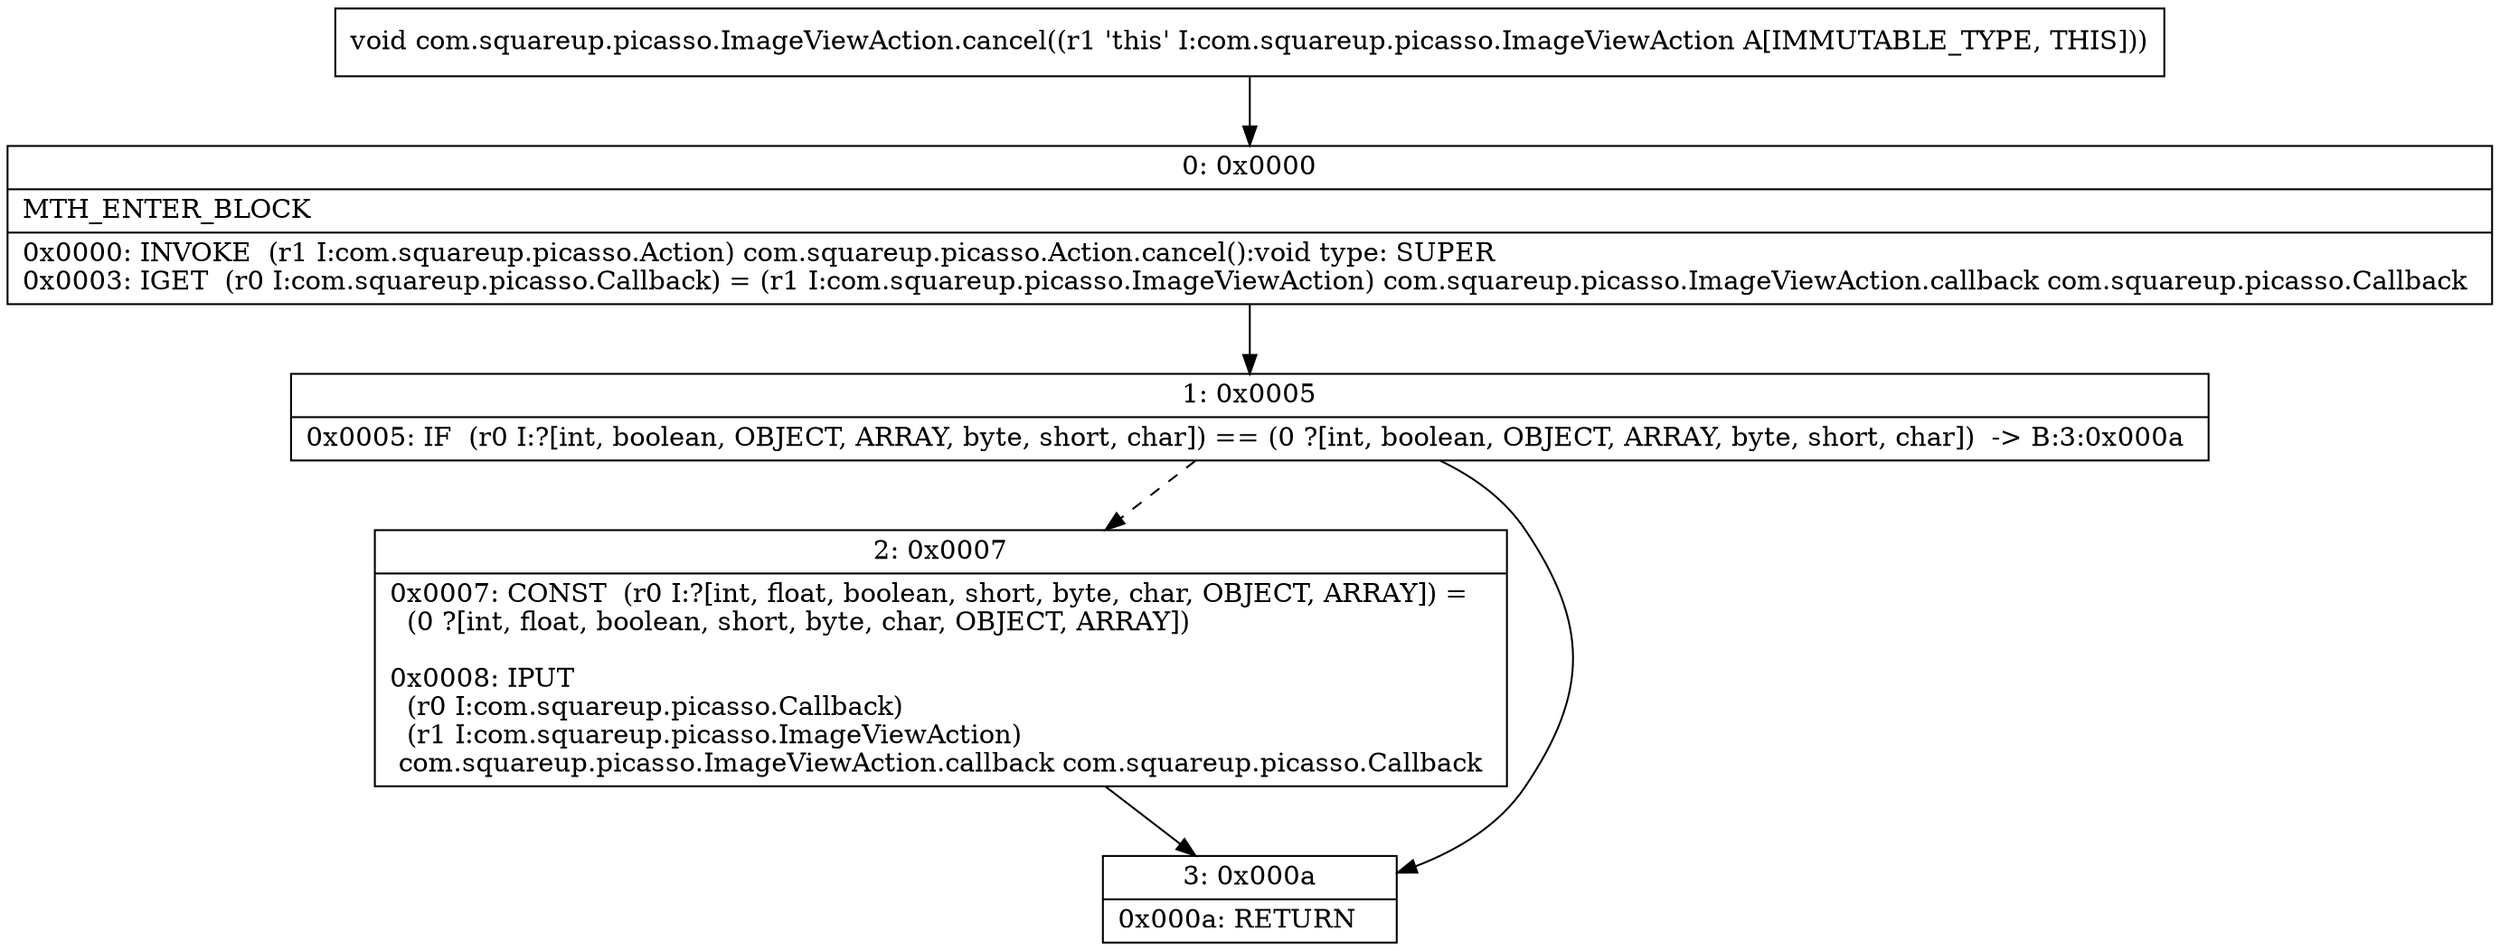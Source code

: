 digraph "CFG forcom.squareup.picasso.ImageViewAction.cancel()V" {
Node_0 [shape=record,label="{0\:\ 0x0000|MTH_ENTER_BLOCK\l|0x0000: INVOKE  (r1 I:com.squareup.picasso.Action) com.squareup.picasso.Action.cancel():void type: SUPER \l0x0003: IGET  (r0 I:com.squareup.picasso.Callback) = (r1 I:com.squareup.picasso.ImageViewAction) com.squareup.picasso.ImageViewAction.callback com.squareup.picasso.Callback \l}"];
Node_1 [shape=record,label="{1\:\ 0x0005|0x0005: IF  (r0 I:?[int, boolean, OBJECT, ARRAY, byte, short, char]) == (0 ?[int, boolean, OBJECT, ARRAY, byte, short, char])  \-\> B:3:0x000a \l}"];
Node_2 [shape=record,label="{2\:\ 0x0007|0x0007: CONST  (r0 I:?[int, float, boolean, short, byte, char, OBJECT, ARRAY]) = \l  (0 ?[int, float, boolean, short, byte, char, OBJECT, ARRAY])\l \l0x0008: IPUT  \l  (r0 I:com.squareup.picasso.Callback)\l  (r1 I:com.squareup.picasso.ImageViewAction)\l com.squareup.picasso.ImageViewAction.callback com.squareup.picasso.Callback \l}"];
Node_3 [shape=record,label="{3\:\ 0x000a|0x000a: RETURN   \l}"];
MethodNode[shape=record,label="{void com.squareup.picasso.ImageViewAction.cancel((r1 'this' I:com.squareup.picasso.ImageViewAction A[IMMUTABLE_TYPE, THIS])) }"];
MethodNode -> Node_0;
Node_0 -> Node_1;
Node_1 -> Node_2[style=dashed];
Node_1 -> Node_3;
Node_2 -> Node_3;
}

